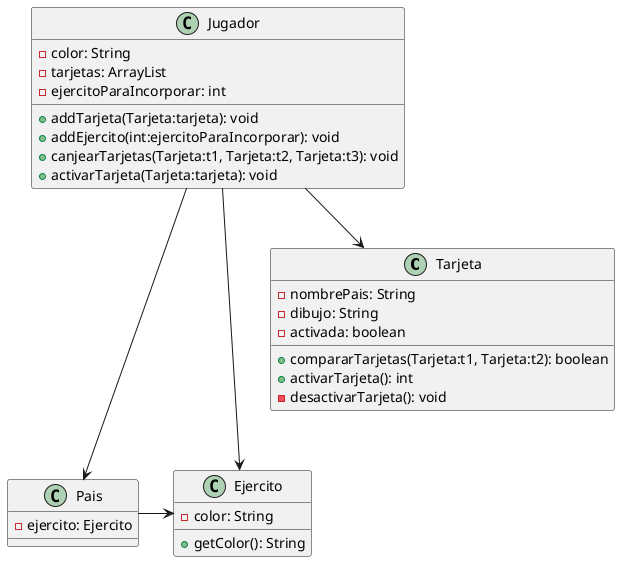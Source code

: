@startuml
'https://plantuml.com/class-diagram

class Tarjeta{
    -nombrePais: String
    -dibujo: String
    -activada: boolean

    +compararTarjetas(Tarjeta:t1, Tarjeta:t2): boolean
    +activarTarjeta(): int
    -desactivarTarjeta(): void
}


class Jugador{
    -color: String
    -tarjetas: ArrayList
    -ejercitoParaIncorporar: int

    + addTarjeta(Tarjeta:tarjeta): void
    + addEjercito(int:ejercitoParaIncorporar): void
    + canjearTarjetas(Tarjeta:t1, Tarjeta:t2, Tarjeta:t3): void
    + activarTarjeta(Tarjeta:tarjeta): void
}


class Pais{
    -ejercito: Ejercito
}
class Ejercito{
    -color: String

    +getColor(): String
}

Jugador-->Tarjeta
Jugador--->Pais
Jugador--->Ejercito
Pais->Ejercito

@enduml